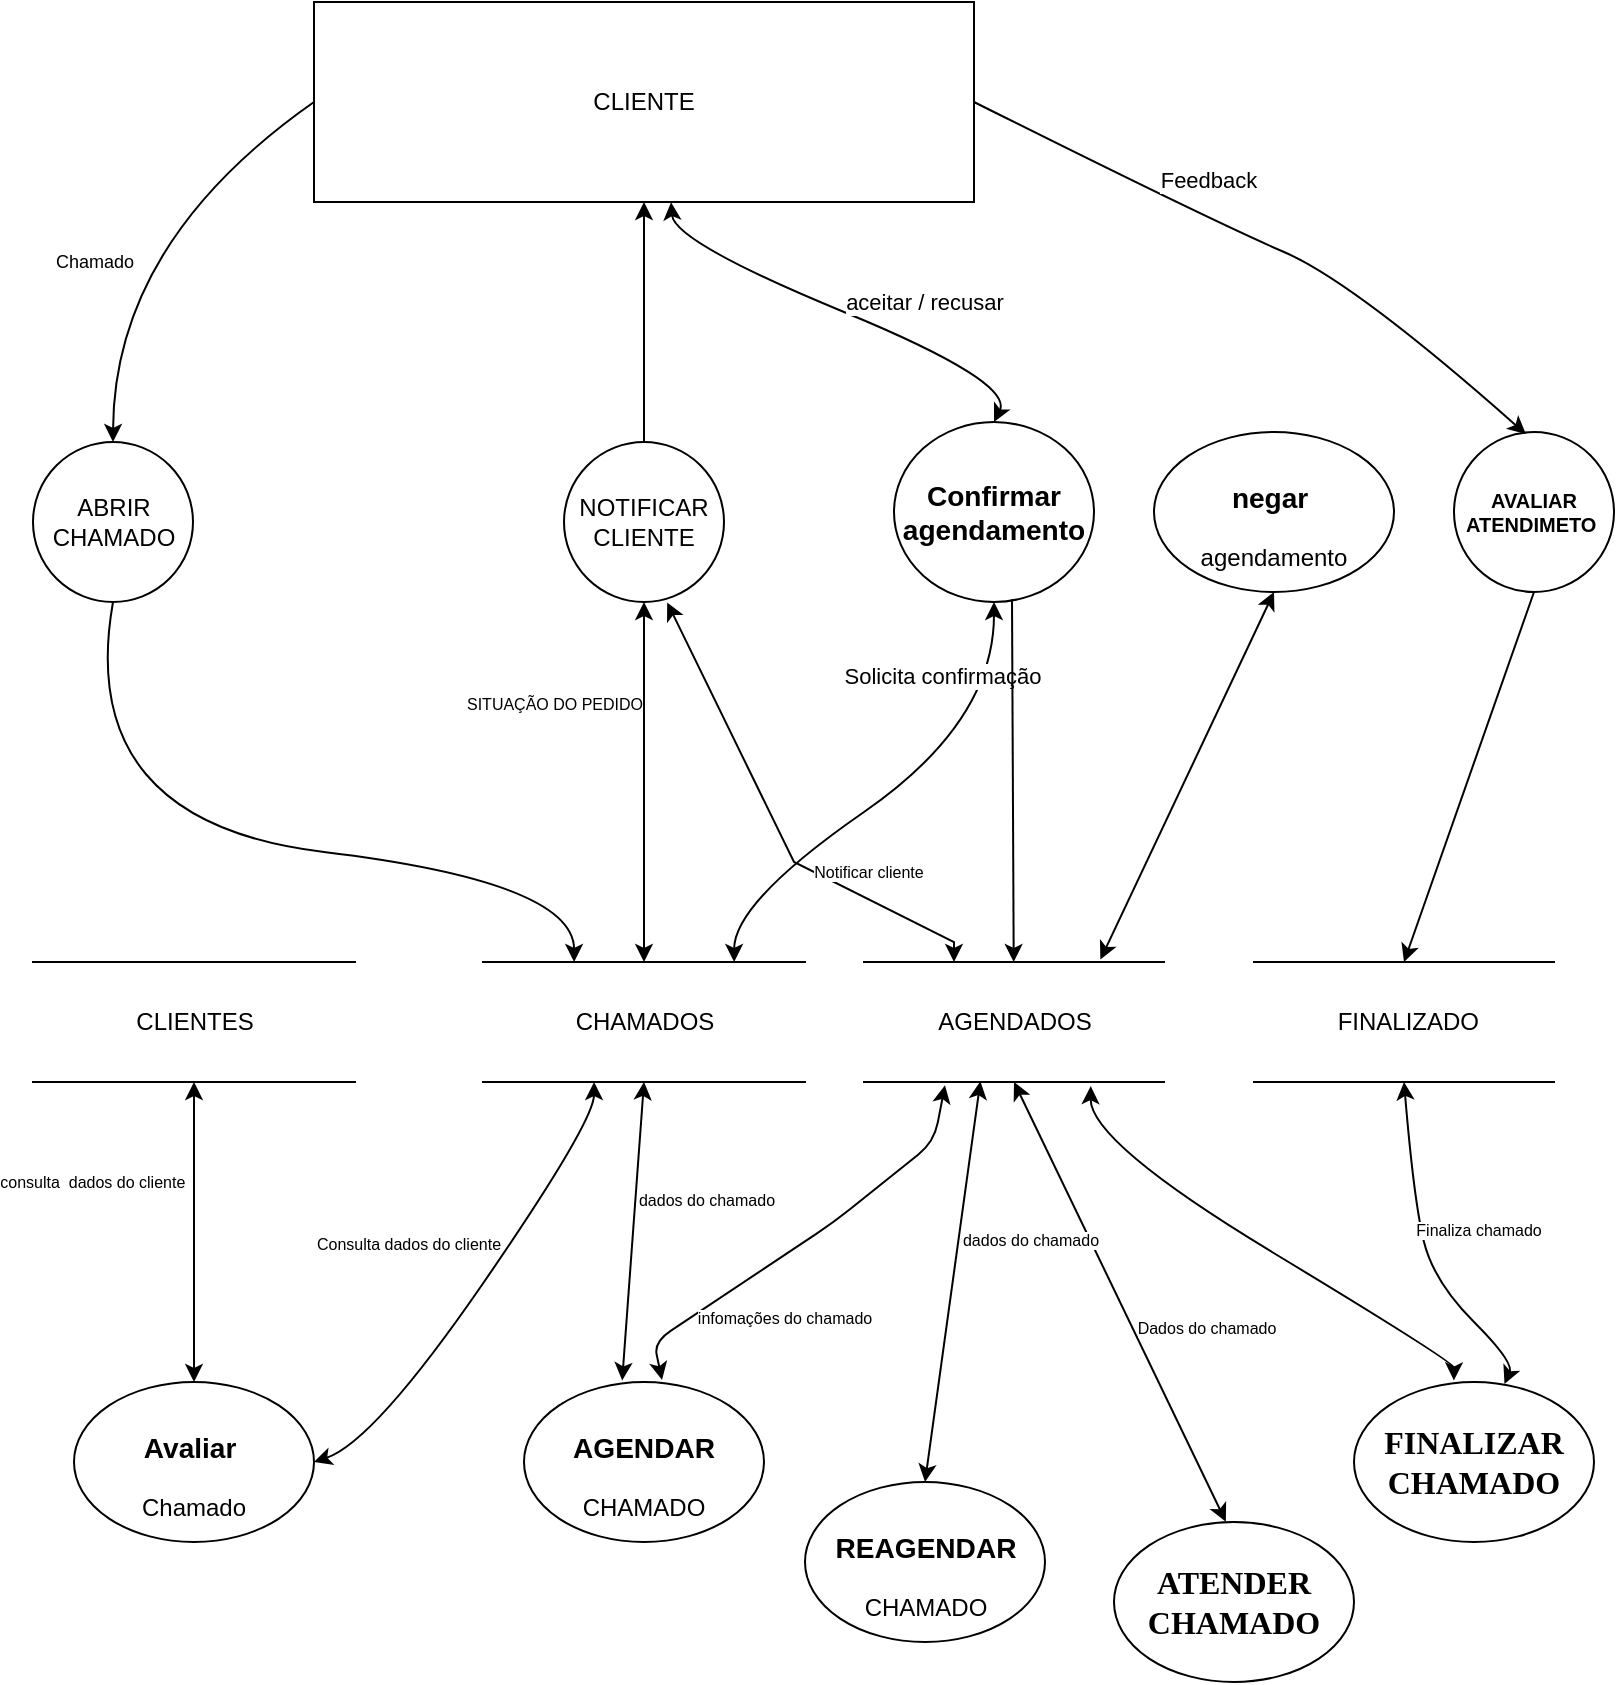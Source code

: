 <mxfile version="18.0.1" type="google" pages="6"><diagram id="LDkvLVEb0qW8oKXlnKKU" name="16.DFD Essencial para cada capacidade"><mxGraphModel grid="1" page="1" gridSize="10" guides="1" tooltips="1" connect="1" arrows="1" fold="1" pageScale="1" pageWidth="827" pageHeight="1169" math="0" shadow="0"><root><mxCell id="0"/><mxCell id="1" parent="0"/><mxCell id="qm9Y3EI7C0H6lx0AnoNs-1" value="CLIENTE" style="rounded=0;whiteSpace=wrap;html=1;" vertex="1" parent="1"><mxGeometry x="280" y="190" width="330" height="100" as="geometry"/></mxCell><mxCell id="qm9Y3EI7C0H6lx0AnoNs-3" value="ABRIR CHAMADO" style="ellipse;whiteSpace=wrap;html=1;aspect=fixed;" vertex="1" parent="1"><mxGeometry x="139.5" y="410" width="80" height="80" as="geometry"/></mxCell><mxCell id="qm9Y3EI7C0H6lx0AnoNs-4" value="" style="endArrow=classic;html=1;fontSize=24;curved=1;entryX=0.5;entryY=0;entryDx=0;entryDy=0;exitX=0;exitY=0.5;exitDx=0;exitDy=0;" edge="1" parent="1" source="qm9Y3EI7C0H6lx0AnoNs-1" target="qm9Y3EI7C0H6lx0AnoNs-3"><mxGeometry width="50" height="50" relative="1" as="geometry"><mxPoint x="270" y="230" as="sourcePoint"/><mxPoint x="420" y="480" as="targetPoint"/><Array as="points"><mxPoint x="180" y="310"/></Array></mxGeometry></mxCell><mxCell id="AlYfDMFPS9_qpZoUNqIs-1" value="Chamado" style="edgeLabel;html=1;align=center;verticalAlign=middle;resizable=0;points=[];rotation=0;fontSize=9;" connectable="0" vertex="1" parent="qm9Y3EI7C0H6lx0AnoNs-4"><mxGeometry x="0.353" y="10" relative="1" as="geometry"><mxPoint x="-20" y="-18" as="offset"/></mxGeometry></mxCell><mxCell id="E07nHBqyrDjubtfp6Chh-5" value="AVALIAR ATENDIMETO&amp;nbsp;" style="ellipse;whiteSpace=wrap;html=1;aspect=fixed;fontSize=10;fontStyle=1;" vertex="1" parent="1"><mxGeometry x="850" y="405" width="80" height="80" as="geometry"/></mxCell><mxCell id="E07nHBqyrDjubtfp6Chh-6" value="NOTIFICAR CLIENTE" style="ellipse;whiteSpace=wrap;html=1;aspect=fixed;" vertex="1" parent="1"><mxGeometry x="405" y="410" width="80" height="80" as="geometry"/></mxCell><mxCell id="E07nHBqyrDjubtfp6Chh-7" value="" style="endArrow=classic;html=1;fontSize=10;curved=1;exitX=1;exitY=0.5;exitDx=0;exitDy=0;entryX=0.449;entryY=0.013;entryDx=0;entryDy=0;entryPerimeter=0;" edge="1" parent="1" source="qm9Y3EI7C0H6lx0AnoNs-1" target="E07nHBqyrDjubtfp6Chh-5"><mxGeometry width="50" height="50" relative="1" as="geometry"><mxPoint x="390" y="580" as="sourcePoint"/><mxPoint x="440" y="530" as="targetPoint"/><Array as="points"><mxPoint x="730" y="300"/><mxPoint x="800" y="330"/></Array></mxGeometry></mxCell><mxCell id="AlYfDMFPS9_qpZoUNqIs-5" value="Feedback" style="edgeLabel;html=1;align=center;verticalAlign=middle;resizable=0;points=[];rotation=0;" connectable="0" vertex="1" parent="E07nHBqyrDjubtfp6Chh-7"><mxGeometry x="0.271" y="-19" relative="1" as="geometry"><mxPoint x="-62" y="-67" as="offset"/></mxGeometry></mxCell><mxCell id="E07nHBqyrDjubtfp6Chh-9" value="" style="endArrow=classic;html=1;fontSize=10;curved=1;exitX=0.5;exitY=0;exitDx=0;exitDy=0;entryX=0.5;entryY=1;entryDx=0;entryDy=0;" edge="1" parent="1" source="E07nHBqyrDjubtfp6Chh-6" target="qm9Y3EI7C0H6lx0AnoNs-1"><mxGeometry width="50" height="50" relative="1" as="geometry"><mxPoint x="390" y="580" as="sourcePoint"/><mxPoint x="440" y="530" as="targetPoint"/></mxGeometry></mxCell><mxCell id="AlYfDMFPS9_qpZoUNqIs-7" value="SITUAÇÃO DO PEDIDO" style="edgeLabel;html=1;align=center;verticalAlign=middle;resizable=0;points=[];rotation=0;fontSize=8;" connectable="0" vertex="1" parent="E07nHBqyrDjubtfp6Chh-9"><mxGeometry x="-0.138" y="-3" relative="1" as="geometry"><mxPoint x="-48" y="182" as="offset"/></mxGeometry></mxCell><mxCell id="iIv_-Mz-Wf2Npf8jw48A-1" value="&lt;h3&gt;Avaliar&amp;nbsp;&lt;/h3&gt;&lt;div&gt;Chamado&lt;/div&gt;" style="ellipse;whiteSpace=wrap;html=1;" vertex="1" parent="1"><mxGeometry x="160" y="880" width="120" height="80" as="geometry"/></mxCell><mxCell id="iIv_-Mz-Wf2Npf8jw48A-2" value="FINALIZAR&lt;br&gt;CHAMADO" style="ellipse;whiteSpace=wrap;html=1;fontSize=16;fontFamily=Georgia;fontStyle=1;" vertex="1" parent="1"><mxGeometry x="800" y="880" width="120" height="80" as="geometry"/></mxCell><mxCell id="pHVqOOovrE8lAz8rxPis-1" value="CLIENTES" style="html=1;dashed=0;whitespace=wrap;shape=partialRectangle;right=0;left=0;" vertex="1" parent="1"><mxGeometry x="139.5" y="670" width="161" height="60" as="geometry"/></mxCell><mxCell id="pHVqOOovrE8lAz8rxPis-2" value="&lt;h3&gt;AGENDAR&lt;/h3&gt;&lt;div&gt;CHAMADO&lt;/div&gt;" style="ellipse;whiteSpace=wrap;html=1;" vertex="1" parent="1"><mxGeometry x="385" y="880" width="120" height="80" as="geometry"/></mxCell><mxCell id="pHVqOOovrE8lAz8rxPis-3" value="&lt;h3&gt;Confirmar agendamento&lt;/h3&gt;" style="ellipse;whiteSpace=wrap;html=1;" vertex="1" parent="1"><mxGeometry x="570" y="400" width="100" height="90" as="geometry"/></mxCell><mxCell id="pHVqOOovrE8lAz8rxPis-4" value="&amp;nbsp;FINALIZADO" style="html=1;dashed=0;whitespace=wrap;shape=partialRectangle;right=0;left=0;" vertex="1" parent="1"><mxGeometry x="750" y="670" width="150" height="60" as="geometry"/></mxCell><mxCell id="pHVqOOovrE8lAz8rxPis-5" value="CHAMADOS" style="html=1;dashed=0;whitespace=wrap;shape=partialRectangle;right=0;left=0;" vertex="1" parent="1"><mxGeometry x="364.5" y="670" width="161" height="60" as="geometry"/></mxCell><mxCell id="Nh8_B1_TsWYp2AZGxWEj-3" value="" style="endArrow=classic;html=1;exitX=0.5;exitY=1;exitDx=0;exitDy=0;entryX=0.283;entryY=0;entryDx=0;entryDy=0;curved=1;entryPerimeter=0;" edge="1" parent="1" source="qm9Y3EI7C0H6lx0AnoNs-3" target="pHVqOOovrE8lAz8rxPis-5"><mxGeometry width="50" height="50" relative="1" as="geometry"><mxPoint x="370" y="550" as="sourcePoint"/><mxPoint x="420" y="500" as="targetPoint"/><Array as="points"><mxPoint x="160" y="600"/><mxPoint x="410" y="630"/></Array></mxGeometry></mxCell><mxCell id="Nh8_B1_TsWYp2AZGxWEj-4" value="" style="endArrow=classic;startArrow=classic;html=1;exitX=1;exitY=0.5;exitDx=0;exitDy=0;curved=1;entryX=0.345;entryY=1;entryDx=0;entryDy=0;entryPerimeter=0;" edge="1" parent="1" source="iIv_-Mz-Wf2Npf8jw48A-1" target="pHVqOOovrE8lAz8rxPis-5"><mxGeometry width="50" height="50" relative="1" as="geometry"><mxPoint x="370" y="820" as="sourcePoint"/><mxPoint x="450" y="740" as="targetPoint"/><Array as="points"><mxPoint x="310" y="910"/><mxPoint x="420" y="750"/></Array></mxGeometry></mxCell><mxCell id="Nh8_B1_TsWYp2AZGxWEj-21" value="Consulta dados do cliente" style="edgeLabel;html=1;align=center;verticalAlign=middle;resizable=0;points=[];fontSize=8;rotation=0;" connectable="0" vertex="1" parent="Nh8_B1_TsWYp2AZGxWEj-4"><mxGeometry x="-0.08" relative="1" as="geometry"><mxPoint x="-29" y="-32" as="offset"/></mxGeometry></mxCell><mxCell id="Nh8_B1_TsWYp2AZGxWEj-5" value="" style="endArrow=classic;startArrow=classic;html=1;curved=1;entryX=0.5;entryY=1;entryDx=0;entryDy=0;exitX=0.5;exitY=0;exitDx=0;exitDy=0;" edge="1" parent="1" source="iIv_-Mz-Wf2Npf8jw48A-1" target="pHVqOOovrE8lAz8rxPis-1"><mxGeometry width="50" height="50" relative="1" as="geometry"><mxPoint x="185" y="830" as="sourcePoint"/><mxPoint x="235" y="780" as="targetPoint"/></mxGeometry></mxCell><mxCell id="Nh8_B1_TsWYp2AZGxWEj-8" value="consulta&amp;nbsp; dados do cliente&amp;nbsp;" style="edgeLabel;html=1;align=center;verticalAlign=middle;resizable=0;points=[];rotation=0;fontSize=8;" connectable="0" vertex="1" parent="Nh8_B1_TsWYp2AZGxWEj-5"><mxGeometry x="-0.106" y="1" relative="1" as="geometry"><mxPoint x="-49" y="-33" as="offset"/></mxGeometry></mxCell><mxCell id="Nh8_B1_TsWYp2AZGxWEj-6" value="" style="endArrow=classic;startArrow=classic;html=1;curved=1;entryX=0.5;entryY=1;entryDx=0;entryDy=0;exitX=0.409;exitY=-0.01;exitDx=0;exitDy=0;exitPerimeter=0;" edge="1" parent="1" source="pHVqOOovrE8lAz8rxPis-2" target="pHVqOOovrE8lAz8rxPis-5"><mxGeometry width="50" height="50" relative="1" as="geometry"><mxPoint x="480" y="810" as="sourcePoint"/><mxPoint x="530" y="760" as="targetPoint"/></mxGeometry></mxCell><mxCell id="Nh8_B1_TsWYp2AZGxWEj-22" value="dados do chamado" style="edgeLabel;html=1;align=center;verticalAlign=middle;resizable=0;points=[];fontSize=8;" connectable="0" vertex="1" parent="Nh8_B1_TsWYp2AZGxWEj-6"><mxGeometry x="0.216" y="-3" relative="1" as="geometry"><mxPoint x="32" as="offset"/></mxGeometry></mxCell><mxCell id="Nh8_B1_TsWYp2AZGxWEj-7" value="" style="endArrow=classic;startArrow=classic;html=1;curved=1;entryX=0.5;entryY=1;entryDx=0;entryDy=0;exitX=0.5;exitY=0;exitDx=0;exitDy=0;" edge="1" parent="1" source="pHVqOOovrE8lAz8rxPis-5" target="E07nHBqyrDjubtfp6Chh-6"><mxGeometry width="50" height="50" relative="1" as="geometry"><mxPoint x="470" y="620" as="sourcePoint"/><mxPoint x="520" y="570" as="targetPoint"/></mxGeometry></mxCell><mxCell id="Nh8_B1_TsWYp2AZGxWEj-9" value="" style="endArrow=classic;startArrow=classic;html=1;curved=1;exitX=0.78;exitY=0;exitDx=0;exitDy=0;entryX=0.5;entryY=1;entryDx=0;entryDy=0;exitPerimeter=0;" edge="1" parent="1" source="pHVqOOovrE8lAz8rxPis-5" target="pHVqOOovrE8lAz8rxPis-3"><mxGeometry width="50" height="50" relative="1" as="geometry"><mxPoint x="570" y="510" as="sourcePoint"/><mxPoint x="620" y="460" as="targetPoint"/><Array as="points"><mxPoint x="490" y="640"/><mxPoint x="620" y="550"/></Array></mxGeometry></mxCell><mxCell id="Nh8_B1_TsWYp2AZGxWEj-11" value="Solicita confirmação" style="edgeLabel;html=1;align=center;verticalAlign=middle;resizable=0;points=[];rotation=0;" connectable="0" vertex="1" parent="Nh8_B1_TsWYp2AZGxWEj-9"><mxGeometry x="0.072" y="2" relative="1" as="geometry"><mxPoint x="20" y="-53" as="offset"/></mxGeometry></mxCell><mxCell id="Nh8_B1_TsWYp2AZGxWEj-10" value="" style="endArrow=classic;startArrow=classic;html=1;curved=1;entryX=0.541;entryY=1.001;entryDx=0;entryDy=0;exitX=0.5;exitY=0;exitDx=0;exitDy=0;entryPerimeter=0;" edge="1" parent="1" source="pHVqOOovrE8lAz8rxPis-3" target="qm9Y3EI7C0H6lx0AnoNs-1"><mxGeometry width="50" height="50" relative="1" as="geometry"><mxPoint x="490" y="510" as="sourcePoint"/><mxPoint x="540" y="460" as="targetPoint"/><Array as="points"><mxPoint x="630" y="380"/><mxPoint x="460" y="310"/></Array></mxGeometry></mxCell><mxCell id="Nh8_B1_TsWYp2AZGxWEj-12" value="aceitar / recusar" style="edgeLabel;html=1;align=center;verticalAlign=middle;resizable=0;points=[];rotation=0;" connectable="0" vertex="1" parent="Nh8_B1_TsWYp2AZGxWEj-10"><mxGeometry x="-0.128" y="2" relative="1" as="geometry"><mxPoint x="26" y="-13" as="offset"/></mxGeometry></mxCell><mxCell id="Nh8_B1_TsWYp2AZGxWEj-14" value="AGENDADOS" style="html=1;dashed=0;whitespace=wrap;shape=partialRectangle;right=0;left=0;" vertex="1" parent="1"><mxGeometry x="555" y="670" width="150" height="60" as="geometry"/></mxCell><mxCell id="Nh8_B1_TsWYp2AZGxWEj-16" value="" style="endArrow=classic;startArrow=classic;html=1;fontSize=8;exitX=0.575;exitY=-0.013;exitDx=0;exitDy=0;entryX=0.27;entryY=1.027;entryDx=0;entryDy=0;entryPerimeter=0;rounded=1;exitPerimeter=0;" edge="1" parent="1" source="pHVqOOovrE8lAz8rxPis-2" target="Nh8_B1_TsWYp2AZGxWEj-14"><mxGeometry width="50" height="50" relative="1" as="geometry"><mxPoint x="505" y="840" as="sourcePoint"/><mxPoint x="555" y="790" as="targetPoint"/><Array as="points"><mxPoint x="450" y="860"/><mxPoint x="540" y="800"/><mxPoint x="590" y="760"/></Array></mxGeometry></mxCell><mxCell id="xQaeKUS7ejKd9dkh3_M6-5" value="infomações do chamado" style="edgeLabel;html=1;align=center;verticalAlign=middle;resizable=0;points=[];fontSize=8;" connectable="0" vertex="1" parent="Nh8_B1_TsWYp2AZGxWEj-16"><mxGeometry x="-0.108" y="-2" relative="1" as="geometry"><mxPoint x="-2" y="30" as="offset"/></mxGeometry></mxCell><mxCell id="Nh8_B1_TsWYp2AZGxWEj-17" value="" style="endArrow=classic;startArrow=classic;html=1;fontSize=8;curved=1;entryX=0.756;entryY=1.034;entryDx=0;entryDy=0;exitX=0.416;exitY=-0.01;exitDx=0;exitDy=0;entryPerimeter=0;exitPerimeter=0;" edge="1" parent="1" source="iIv_-Mz-Wf2Npf8jw48A-2" target="Nh8_B1_TsWYp2AZGxWEj-14"><mxGeometry width="50" height="50" relative="1" as="geometry"><mxPoint x="680" y="840" as="sourcePoint"/><mxPoint x="690" y="770" as="targetPoint"/><Array as="points"><mxPoint x="850" y="870"/><mxPoint x="668" y="760"/></Array></mxGeometry></mxCell><mxCell id="Nh8_B1_TsWYp2AZGxWEj-18" value="" style="endArrow=classic;startArrow=classic;html=1;fontSize=8;curved=1;entryX=0.5;entryY=1;entryDx=0;entryDy=0;exitX=0.627;exitY=0.012;exitDx=0;exitDy=0;exitPerimeter=0;" edge="1" parent="1" source="iIv_-Mz-Wf2Npf8jw48A-2" target="pHVqOOovrE8lAz8rxPis-4"><mxGeometry width="50" height="50" relative="1" as="geometry"><mxPoint x="685" y="860" as="sourcePoint"/><mxPoint x="850" y="810" as="targetPoint"/><Array as="points"><mxPoint x="880" y="870"/><mxPoint x="840" y="830"/><mxPoint x="830" y="790"/></Array></mxGeometry></mxCell><mxCell id="xQaeKUS7ejKd9dkh3_M6-10" value="Finaliza chamado" style="edgeLabel;html=1;align=center;verticalAlign=middle;resizable=0;points=[];fontSize=8;" connectable="0" vertex="1" parent="Nh8_B1_TsWYp2AZGxWEj-18"><mxGeometry x="0.111" y="-3" relative="1" as="geometry"><mxPoint x="25" as="offset"/></mxGeometry></mxCell><mxCell id="xQaeKUS7ejKd9dkh3_M6-1" value="" style="endArrow=classic;html=1;rounded=0;exitX=0.59;exitY=0.985;exitDx=0;exitDy=0;exitPerimeter=0;" edge="1" parent="1" source="pHVqOOovrE8lAz8rxPis-3" target="Nh8_B1_TsWYp2AZGxWEj-14"><mxGeometry width="50" height="50" relative="1" as="geometry"><mxPoint x="500" y="690" as="sourcePoint"/><mxPoint x="550" y="640" as="targetPoint"/></mxGeometry></mxCell><mxCell id="xQaeKUS7ejKd9dkh3_M6-2" value="ATENDER CHAMADO" style="ellipse;whiteSpace=wrap;html=1;fontSize=16;fontFamily=Georgia;fontStyle=1;" vertex="1" parent="1"><mxGeometry x="680" y="950" width="120" height="80" as="geometry"/></mxCell><mxCell id="xQaeKUS7ejKd9dkh3_M6-3" value="" style="endArrow=classic;startArrow=classic;html=1;rounded=0;exitX=0.466;exitY=-0.002;exitDx=0;exitDy=0;exitPerimeter=0;entryX=0.5;entryY=1;entryDx=0;entryDy=0;" edge="1" parent="1" source="xQaeKUS7ejKd9dkh3_M6-2" target="Nh8_B1_TsWYp2AZGxWEj-14"><mxGeometry width="50" height="50" relative="1" as="geometry"><mxPoint x="630" y="850" as="sourcePoint"/><mxPoint x="630" y="750" as="targetPoint"/></mxGeometry></mxCell><mxCell id="xQaeKUS7ejKd9dkh3_M6-4" value="Dados do chamado" style="edgeLabel;html=1;align=center;verticalAlign=middle;resizable=0;points=[];fontSize=8;" connectable="0" vertex="1" parent="xQaeKUS7ejKd9dkh3_M6-3"><mxGeometry x="-0.116" y="1" relative="1" as="geometry"><mxPoint x="38" as="offset"/></mxGeometry></mxCell><mxCell id="xQaeKUS7ejKd9dkh3_M6-6" value="" style="endArrow=classic;startArrow=classic;html=1;rounded=0;fontSize=8;exitX=0.3;exitY=0;exitDx=0;exitDy=0;entryX=0.645;entryY=1.003;entryDx=0;entryDy=0;entryPerimeter=0;exitPerimeter=0;" edge="1" parent="1" source="Nh8_B1_TsWYp2AZGxWEj-14" target="E07nHBqyrDjubtfp6Chh-6"><mxGeometry width="50" height="50" relative="1" as="geometry"><mxPoint x="555" y="650" as="sourcePoint"/><mxPoint x="605" y="600" as="targetPoint"/><Array as="points"><mxPoint x="600" y="660"/><mxPoint x="520" y="620"/></Array></mxGeometry></mxCell><mxCell id="xQaeKUS7ejKd9dkh3_M6-7" value="Notificar cliente" style="edgeLabel;html=1;align=center;verticalAlign=middle;resizable=0;points=[];fontSize=8;" connectable="0" vertex="1" parent="xQaeKUS7ejKd9dkh3_M6-6"><mxGeometry x="-0.361" y="-1" relative="1" as="geometry"><mxPoint x="17" y="-4" as="offset"/></mxGeometry></mxCell><mxCell id="xQaeKUS7ejKd9dkh3_M6-11" value="" style="endArrow=classic;html=1;rounded=0;fontSize=8;exitX=0.5;exitY=1;exitDx=0;exitDy=0;entryX=0.5;entryY=0;entryDx=0;entryDy=0;" edge="1" parent="1" source="E07nHBqyrDjubtfp6Chh-5" target="pHVqOOovrE8lAz8rxPis-4"><mxGeometry width="50" height="50" relative="1" as="geometry"><mxPoint x="820" y="590" as="sourcePoint"/><mxPoint x="870" y="540" as="targetPoint"/></mxGeometry></mxCell><mxCell id="xQaeKUS7ejKd9dkh3_M6-12" value="&lt;h3&gt;REAGENDAR&lt;/h3&gt;&lt;div&gt;CHAMADO&lt;/div&gt;" style="ellipse;whiteSpace=wrap;html=1;" vertex="1" parent="1"><mxGeometry x="525.5" y="930" width="120" height="80" as="geometry"/></mxCell><mxCell id="xQaeKUS7ejKd9dkh3_M6-13" value="" style="endArrow=classic;startArrow=classic;html=1;curved=1;entryX=0.388;entryY=0.994;entryDx=0;entryDy=0;exitX=0.5;exitY=0;exitDx=0;exitDy=0;entryPerimeter=0;" edge="1" parent="1" source="xQaeKUS7ejKd9dkh3_M6-12" target="Nh8_B1_TsWYp2AZGxWEj-14"><mxGeometry width="50" height="50" relative="1" as="geometry"><mxPoint x="590.0" y="930" as="sourcePoint"/><mxPoint x="600.92" y="780.8" as="targetPoint"/></mxGeometry></mxCell><mxCell id="xQaeKUS7ejKd9dkh3_M6-14" value="dados do chamado" style="edgeLabel;html=1;align=center;verticalAlign=middle;resizable=0;points=[];fontSize=8;" connectable="0" vertex="1" parent="xQaeKUS7ejKd9dkh3_M6-13"><mxGeometry x="0.216" y="-3" relative="1" as="geometry"><mxPoint x="32" as="offset"/></mxGeometry></mxCell><mxCell id="xQaeKUS7ejKd9dkh3_M6-15" value="&lt;h3&gt;negar&amp;nbsp;&lt;/h3&gt;&lt;div&gt;agendamento&lt;/div&gt;" style="ellipse;whiteSpace=wrap;html=1;" vertex="1" parent="1"><mxGeometry x="700" y="405" width="120" height="80" as="geometry"/></mxCell><mxCell id="xQaeKUS7ejKd9dkh3_M6-16" value="" style="endArrow=classic;startArrow=classic;html=1;rounded=1;fontSize=8;entryX=0.5;entryY=1;entryDx=0;entryDy=0;exitX=0.788;exitY=-0.02;exitDx=0;exitDy=0;exitPerimeter=0;" edge="1" parent="1" source="Nh8_B1_TsWYp2AZGxWEj-14" target="xQaeKUS7ejKd9dkh3_M6-15"><mxGeometry width="50" height="50" relative="1" as="geometry"><mxPoint x="730" y="570" as="sourcePoint"/><mxPoint x="780" y="520" as="targetPoint"/></mxGeometry></mxCell><mxCell id="xQaeKUS7ejKd9dkh3_M6-17" value="CLIENTES" style="html=1;dashed=0;whitespace=wrap;shape=partialRectangle;right=0;left=0;" vertex="1" parent="1"><mxGeometry x="139.5" y="670" width="161" height="60" as="geometry"/></mxCell><mxCell id="xQaeKUS7ejKd9dkh3_M6-18" value="CHAMADOS" style="html=1;dashed=0;whitespace=wrap;shape=partialRectangle;right=0;left=0;" vertex="1" parent="1"><mxGeometry x="364.5" y="670" width="161" height="60" as="geometry"/></mxCell></root></mxGraphModel></diagram><diagram id="LM5_V6qCyfOEZk2YkEzc" name="Page-2"><mxGraphModel grid="0" page="0" gridSize="10" guides="1" tooltips="1" connect="1" arrows="1" fold="1" pageScale="1" pageWidth="827" pageHeight="1169" math="0" shadow="0"><root><mxCell id="0"/><mxCell id="1" parent="0"/><mxCell id="52qctfua_mW-ELirSbRY-1" value="CLIENTE" style="rounded=0;whiteSpace=wrap;html=1;" vertex="1" parent="1"><mxGeometry x="280" y="220" width="330" height="100" as="geometry"/></mxCell><mxCell id="52qctfua_mW-ELirSbRY-2" value="CHAMADOS&amp;nbsp;" style="shape=partialRectangle;whiteSpace=wrap;html=1;left=0;right=0;" vertex="1" parent="1"><mxGeometry x="337" y="630" width="216" height="80" as="geometry"/></mxCell><mxCell id="52qctfua_mW-ELirSbRY-3" value="ABRIR CHAMADO" style="ellipse;whiteSpace=wrap;html=1;aspect=fixed;" vertex="1" parent="1"><mxGeometry x="400" y="440" width="90" height="90" as="geometry"/></mxCell><mxCell id="52qctfua_mW-ELirSbRY-4" value="" style="endArrow=classic;html=1;fontSize=24;curved=1;entryX=0.5;entryY=0;entryDx=0;entryDy=0;exitX=0.5;exitY=1;exitDx=0;exitDy=0;" edge="1" parent="1" source="52qctfua_mW-ELirSbRY-1" target="52qctfua_mW-ELirSbRY-3"><mxGeometry width="50" height="50" relative="1" as="geometry"><mxPoint x="270" y="230" as="sourcePoint"/><mxPoint x="420" y="480" as="targetPoint"/><Array as="points"/></mxGeometry></mxCell><mxCell id="52qctfua_mW-ELirSbRY-5" value="ABRIR" style="edgeLabel;html=1;align=center;verticalAlign=middle;resizable=0;points=[];fontSize=12;" connectable="0" vertex="1" parent="52qctfua_mW-ELirSbRY-4"><mxGeometry x="0.297" y="28" relative="1" as="geometry"><mxPoint y="-1" as="offset"/></mxGeometry></mxCell><mxCell id="52qctfua_mW-ELirSbRY-6" value="" style="endArrow=classic;html=1;fontSize=12;exitX=0.5;exitY=1;exitDx=0;exitDy=0;rounded=0;entryX=0.5;entryY=0;entryDx=0;entryDy=0;" edge="1" parent="1" source="52qctfua_mW-ELirSbRY-3" target="52qctfua_mW-ELirSbRY-2"><mxGeometry width="50" height="50" relative="1" as="geometry"><mxPoint x="370" y="530" as="sourcePoint"/><mxPoint x="445" y="660" as="targetPoint"/><Array as="points"/></mxGeometry></mxCell></root></mxGraphModel></diagram><diagram id="b1QEFA-3LTzGr_MctSwe" name="Page-3"><mxGraphModel grid="0" page="1" gridSize="10" guides="1" tooltips="1" connect="1" arrows="1" fold="1" pageScale="1" pageWidth="827" pageHeight="1169" math="0" shadow="0"><root><mxCell id="0"/><mxCell id="1" parent="0"/><mxCell id="9Ys_snWtGI6j1RUL3JyI-1" value="CLIENTE" style="rounded=0;whiteSpace=wrap;html=1;" vertex="1" parent="1"><mxGeometry x="280" y="190" width="330" height="100" as="geometry"/></mxCell><mxCell id="9Ys_snWtGI6j1RUL3JyI-2" value="CHAMADOS&amp;nbsp;" style="shape=partialRectangle;whiteSpace=wrap;html=1;left=0;right=0;" vertex="1" parent="1"><mxGeometry x="337" y="660" width="216" height="80" as="geometry"/></mxCell><mxCell id="9Ys_snWtGI6j1RUL3JyI-8" value="NOTIFICAR CLIENTE" style="ellipse;whiteSpace=wrap;html=1;aspect=fixed;" vertex="1" parent="1"><mxGeometry x="405" y="450" width="80" height="80" as="geometry"/></mxCell><mxCell id="9Ys_snWtGI6j1RUL3JyI-10" value="" style="endArrow=classic;html=1;fontSize=10;curved=1;entryX=0.5;entryY=1;entryDx=0;entryDy=0;" edge="1" parent="1" source="9Ys_snWtGI6j1RUL3JyI-2" target="9Ys_snWtGI6j1RUL3JyI-8"><mxGeometry width="50" height="50" relative="1" as="geometry"><mxPoint x="380" y="570" as="sourcePoint"/><mxPoint x="440" y="530" as="targetPoint"/></mxGeometry></mxCell><mxCell id="9Ys_snWtGI6j1RUL3JyI-11" value="" style="endArrow=classic;html=1;fontSize=10;curved=1;exitX=0.5;exitY=0;exitDx=0;exitDy=0;entryX=0.5;entryY=1;entryDx=0;entryDy=0;" edge="1" parent="1" source="9Ys_snWtGI6j1RUL3JyI-8" target="9Ys_snWtGI6j1RUL3JyI-1"><mxGeometry width="50" height="50" relative="1" as="geometry"><mxPoint x="390" y="580" as="sourcePoint"/><mxPoint x="440" y="530" as="targetPoint"/></mxGeometry></mxCell></root></mxGraphModel></diagram><diagram id="0sMacoGjxP0LcvpPyZWp" name="Page-4"><mxGraphModel grid="0" page="1" gridSize="10" guides="1" tooltips="1" connect="1" arrows="1" fold="1" pageScale="1" pageWidth="827" pageHeight="1169" math="0" shadow="0"><root><mxCell id="0"/><mxCell id="1" parent="0"/><mxCell id="4SOJkn4BOHe50eNRBFzb-1" value="CLIENTE" style="rounded=0;whiteSpace=wrap;html=1;" vertex="1" parent="1"><mxGeometry x="280" y="190" width="330" height="100" as="geometry"/></mxCell><mxCell id="4SOJkn4BOHe50eNRBFzb-2" value="CHAMADOS&amp;nbsp;" style="shape=partialRectangle;whiteSpace=wrap;html=1;left=0;right=0;" vertex="1" parent="1"><mxGeometry x="337" y="670" width="216" height="80" as="geometry"/></mxCell><mxCell id="4SOJkn4BOHe50eNRBFzb-7" value="AVALIAR ATENDIMETO&amp;nbsp;" style="ellipse;whiteSpace=wrap;html=1;aspect=fixed;fontSize=10;fontStyle=1;" vertex="1" parent="1"><mxGeometry x="405" y="430" width="80" height="80" as="geometry"/></mxCell><mxCell id="4SOJkn4BOHe50eNRBFzb-9" value="" style="endArrow=classic;html=1;fontSize=10;curved=1;exitX=0.5;exitY=1;exitDx=0;exitDy=0;entryX=0.5;entryY=0;entryDx=0;entryDy=0;" edge="1" parent="1" source="4SOJkn4BOHe50eNRBFzb-1" target="4SOJkn4BOHe50eNRBFzb-7"><mxGeometry width="50" height="50" relative="1" as="geometry"><mxPoint x="390" y="580" as="sourcePoint"/><mxPoint x="440" y="530" as="targetPoint"/><Array as="points"><mxPoint x="440" y="350"/></Array></mxGeometry></mxCell><mxCell id="4SOJkn4BOHe50eNRBFzb-16" value="" style="endArrow=classic;html=1;fontSize=18;curved=1;exitX=0.5;exitY=1;exitDx=0;exitDy=0;entryX=0.5;entryY=0;entryDx=0;entryDy=0;" edge="1" parent="1" source="4SOJkn4BOHe50eNRBFzb-7" target="4SOJkn4BOHe50eNRBFzb-2"><mxGeometry width="50" height="50" relative="1" as="geometry"><mxPoint x="460" y="580" as="sourcePoint"/><mxPoint x="440" y="660" as="targetPoint"/><Array as="points"/></mxGeometry></mxCell></root></mxGraphModel></diagram><diagram id="dtuDwbY3i-Cdl-F4GMmA" name="Page-5"><mxGraphModel grid="0" page="1" gridSize="10" guides="1" tooltips="1" connect="1" arrows="1" fold="1" pageScale="1" pageWidth="827" pageHeight="1169" math="0" shadow="0"><root><mxCell id="0"/><mxCell id="1" parent="0"/><mxCell id="ZFozegdWB9vN0CIaR-51-2" value="CHAMADOS&amp;nbsp;" style="shape=partialRectangle;whiteSpace=wrap;html=1;left=0;right=0;" vertex="1" parent="1"><mxGeometry x="337" y="660" width="216" height="80" as="geometry"/></mxCell><mxCell id="ZFozegdWB9vN0CIaR-51-12" value="&lt;h3&gt;ATENDE&lt;/h3&gt;&lt;h3&gt;CHAMADO&lt;/h3&gt;" style="ellipse;whiteSpace=wrap;html=1;" vertex="1" parent="1"><mxGeometry x="388" y="895" width="120" height="80" as="geometry"/></mxCell><mxCell id="ZFozegdWB9vN0CIaR-51-14" value="" style="endArrow=classic;startArrow=classic;html=1;fontSize=18;curved=1;exitX=0.5;exitY=0;exitDx=0;exitDy=0;" edge="1" parent="1" source="ZFozegdWB9vN0CIaR-51-12"><mxGeometry width="50" height="50" relative="1" as="geometry"><mxPoint x="460" y="580" as="sourcePoint"/><mxPoint x="450" y="740" as="targetPoint"/><Array as="points"/></mxGeometry></mxCell></root></mxGraphModel></diagram><diagram id="leRRNcsVClp991_wfVDr" name="Page-6"><mxGraphModel grid="0" page="1" gridSize="10" guides="1" tooltips="1" connect="1" arrows="1" fold="1" pageScale="1" pageWidth="827" pageHeight="1169" math="0" shadow="0"><root><mxCell id="0"/><mxCell id="1" parent="0"/><mxCell id="Rldy1fk9iJFFLxiYYboV-2" value="CHAMADOS&amp;nbsp;" style="shape=partialRectangle;whiteSpace=wrap;html=1;left=0;right=0;" vertex="1" parent="1"><mxGeometry x="337" y="660" width="216" height="80" as="geometry"/></mxCell><mxCell id="Rldy1fk9iJFFLxiYYboV-13" value="FINALIZA&amp;nbsp;&lt;br&gt;CHAMADO" style="ellipse;whiteSpace=wrap;html=1;fontSize=16;fontFamily=Georgia;fontStyle=1;" vertex="1" parent="1"><mxGeometry x="385" y="830" width="120" height="80" as="geometry"/></mxCell><mxCell id="Rldy1fk9iJFFLxiYYboV-15" value="" style="endArrow=classic;startArrow=classic;html=1;fontSize=18;curved=1;entryX=0.5;entryY=1;entryDx=0;entryDy=0;exitX=0.5;exitY=0;exitDx=0;exitDy=0;" edge="1" parent="1" source="Rldy1fk9iJFFLxiYYboV-13" target="Rldy1fk9iJFFLxiYYboV-2"><mxGeometry width="50" height="50" relative="1" as="geometry"><mxPoint x="460" y="580" as="sourcePoint"/><mxPoint x="460" y="760" as="targetPoint"/><Array as="points"/></mxGeometry></mxCell></root></mxGraphModel></diagram></mxfile>
